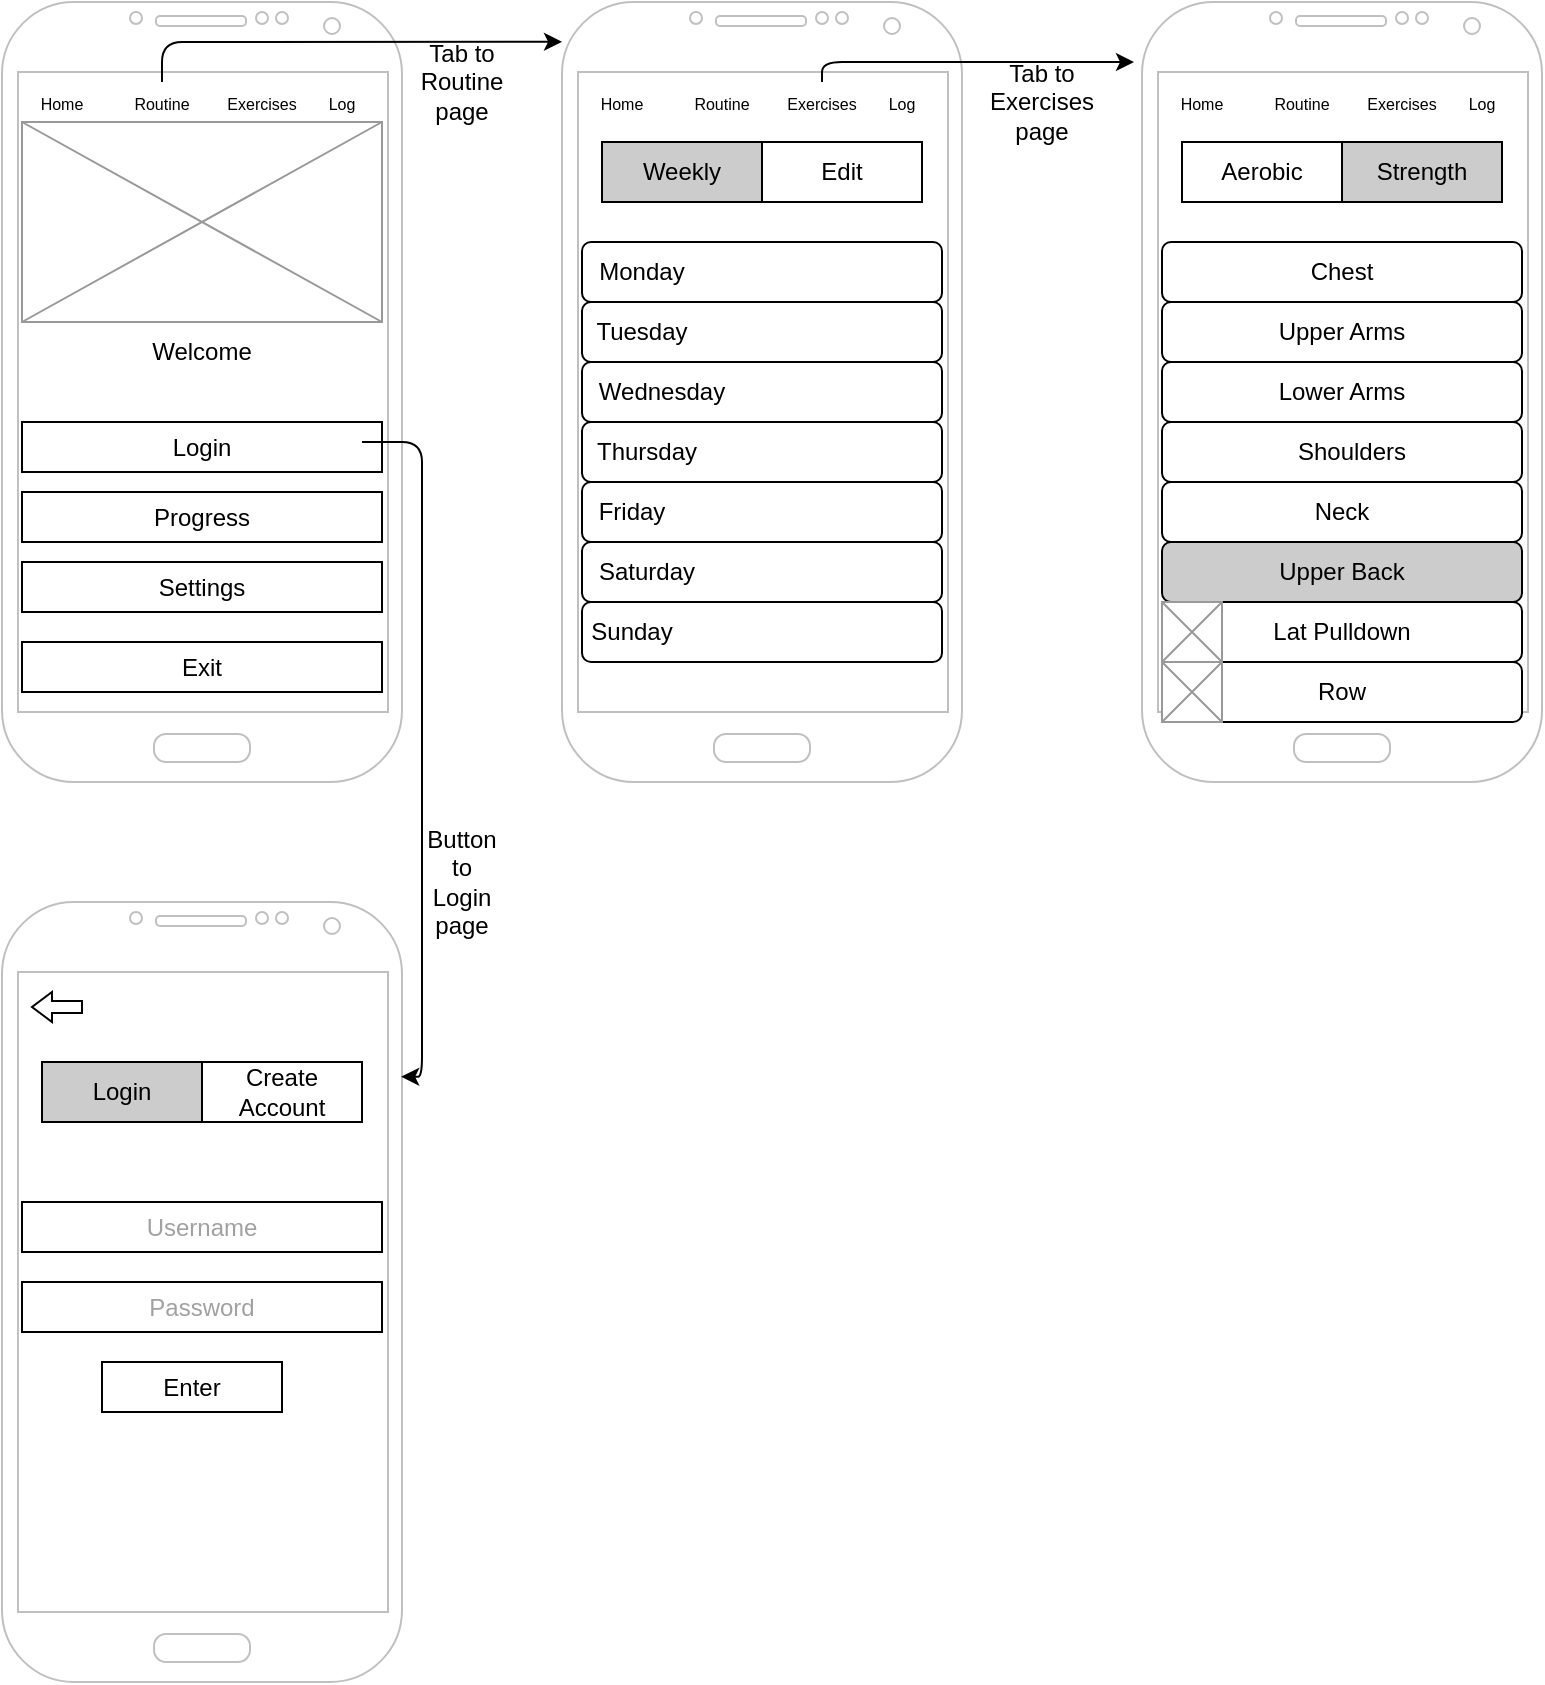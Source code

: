 <mxfile version="13.9.2" type="device"><diagram id="yyj4a_GFhiIdtkn01G0T" name="Page-1"><mxGraphModel dx="1024" dy="473" grid="1" gridSize="10" guides="1" tooltips="1" connect="1" arrows="1" fold="1" page="1" pageScale="1" pageWidth="826" pageHeight="1169" math="0" shadow="0"><root><mxCell id="0"/><mxCell id="1" parent="0"/><mxCell id="x_sBAjE_df_SxfjisF9D-69" value="" style="verticalLabelPosition=bottom;shadow=0;dashed=0;align=center;html=1;verticalAlign=top;strokeWidth=1;shape=mxgraph.mockup.graphics.simpleIcon;strokeColor=#999999;fillColor=#FFFFFF;" parent="1" vertex="1"><mxGeometry x="40" y="140" width="180" height="100" as="geometry"/></mxCell><mxCell id="x_sBAjE_df_SxfjisF9D-54" value="" style="rounded=1;whiteSpace=wrap;html=1;" parent="1" vertex="1"><mxGeometry x="320" y="260" width="180" height="30" as="geometry"/></mxCell><mxCell id="x_sBAjE_df_SxfjisF9D-60" value="Wednesday" style="text;html=1;strokeColor=none;fillColor=none;align=center;verticalAlign=middle;whiteSpace=wrap;rounded=0;" parent="1" vertex="1"><mxGeometry x="320" y="265" width="80" height="20" as="geometry"/></mxCell><mxCell id="x_sBAjE_df_SxfjisF9D-1" value="" style="verticalLabelPosition=bottom;verticalAlign=top;html=1;shadow=0;dashed=0;strokeWidth=1;shape=mxgraph.android.phone2;strokeColor=#c0c0c0;" parent="1" vertex="1"><mxGeometry x="30" y="80" width="200" height="390" as="geometry"/></mxCell><mxCell id="x_sBAjE_df_SxfjisF9D-2" value="" style="verticalLabelPosition=bottom;verticalAlign=top;html=1;shadow=0;dashed=0;strokeWidth=1;shape=mxgraph.android.phone2;strokeColor=#c0c0c0;" parent="1" vertex="1"><mxGeometry x="310" y="80" width="200" height="390" as="geometry"/></mxCell><mxCell id="x_sBAjE_df_SxfjisF9D-4" value="" style="verticalLabelPosition=bottom;verticalAlign=top;html=1;shadow=0;dashed=0;strokeWidth=1;shape=mxgraph.android.phone2;strokeColor=#c0c0c0;" parent="1" vertex="1"><mxGeometry x="600" y="80" width="200" height="390" as="geometry"/></mxCell><mxCell id="x_sBAjE_df_SxfjisF9D-5" value="" style="rounded=0;whiteSpace=wrap;html=1;" parent="1" vertex="1"><mxGeometry x="620" y="150" width="80" height="30" as="geometry"/></mxCell><mxCell id="x_sBAjE_df_SxfjisF9D-6" value="" style="rounded=0;whiteSpace=wrap;html=1;fillColor=#CCCCCC;" parent="1" vertex="1"><mxGeometry x="700" y="150" width="80" height="30" as="geometry"/></mxCell><mxCell id="x_sBAjE_df_SxfjisF9D-8" value="Aerobic" style="text;html=1;strokeColor=none;fillColor=none;align=center;verticalAlign=middle;whiteSpace=wrap;rounded=0;" parent="1" vertex="1"><mxGeometry x="630" y="155" width="60" height="20" as="geometry"/></mxCell><mxCell id="x_sBAjE_df_SxfjisF9D-12" value="Strength" style="text;html=1;strokeColor=none;fillColor=none;align=center;verticalAlign=middle;whiteSpace=wrap;rounded=0;" parent="1" vertex="1"><mxGeometry x="710" y="155" width="60" height="20" as="geometry"/></mxCell><mxCell id="x_sBAjE_df_SxfjisF9D-13" value="" style="rounded=1;whiteSpace=wrap;html=1;" parent="1" vertex="1"><mxGeometry x="610" y="200" width="180" height="30" as="geometry"/></mxCell><mxCell id="x_sBAjE_df_SxfjisF9D-14" value="" style="rounded=1;whiteSpace=wrap;html=1;" parent="1" vertex="1"><mxGeometry x="610" y="230" width="180" height="30" as="geometry"/></mxCell><mxCell id="x_sBAjE_df_SxfjisF9D-15" value="" style="rounded=1;whiteSpace=wrap;html=1;" parent="1" vertex="1"><mxGeometry x="610" y="260" width="180" height="30" as="geometry"/></mxCell><mxCell id="x_sBAjE_df_SxfjisF9D-16" value="" style="rounded=1;whiteSpace=wrap;html=1;" parent="1" vertex="1"><mxGeometry x="610" y="290" width="180" height="30" as="geometry"/></mxCell><mxCell id="x_sBAjE_df_SxfjisF9D-17" value="" style="rounded=1;whiteSpace=wrap;html=1;" parent="1" vertex="1"><mxGeometry x="610" y="320" width="180" height="30" as="geometry"/></mxCell><mxCell id="x_sBAjE_df_SxfjisF9D-18" value="Upper Back" style="rounded=1;whiteSpace=wrap;html=1;fillColor=#CCCCCC;" parent="1" vertex="1"><mxGeometry x="610" y="350" width="180" height="30" as="geometry"/></mxCell><mxCell id="x_sBAjE_df_SxfjisF9D-19" value="" style="rounded=1;whiteSpace=wrap;html=1;" parent="1" vertex="1"><mxGeometry x="610" y="380" width="180" height="30" as="geometry"/></mxCell><mxCell id="x_sBAjE_df_SxfjisF9D-20" value="" style="rounded=1;whiteSpace=wrap;html=1;" parent="1" vertex="1"><mxGeometry x="610" y="410" width="180" height="30" as="geometry"/></mxCell><mxCell id="x_sBAjE_df_SxfjisF9D-21" value="Chest" style="text;html=1;strokeColor=none;fillColor=none;align=center;verticalAlign=middle;whiteSpace=wrap;rounded=0;" parent="1" vertex="1"><mxGeometry x="680" y="205" width="40" height="20" as="geometry"/></mxCell><mxCell id="x_sBAjE_df_SxfjisF9D-22" value="Upper Arms" style="text;html=1;strokeColor=none;fillColor=none;align=center;verticalAlign=middle;whiteSpace=wrap;rounded=0;" parent="1" vertex="1"><mxGeometry x="660" y="235" width="80" height="20" as="geometry"/></mxCell><mxCell id="x_sBAjE_df_SxfjisF9D-23" value="Lower Arms" style="text;html=1;strokeColor=none;fillColor=none;align=center;verticalAlign=middle;whiteSpace=wrap;rounded=0;" parent="1" vertex="1"><mxGeometry x="660" y="265" width="80" height="20" as="geometry"/></mxCell><mxCell id="x_sBAjE_df_SxfjisF9D-24" value="Shoulders" style="text;html=1;strokeColor=none;fillColor=none;align=center;verticalAlign=middle;whiteSpace=wrap;rounded=0;" parent="1" vertex="1"><mxGeometry x="670" y="295" width="70" height="20" as="geometry"/></mxCell><mxCell id="x_sBAjE_df_SxfjisF9D-25" value="Neck" style="text;html=1;strokeColor=none;fillColor=none;align=center;verticalAlign=middle;whiteSpace=wrap;rounded=0;" parent="1" vertex="1"><mxGeometry x="660" y="325" width="80" height="20" as="geometry"/></mxCell><mxCell id="x_sBAjE_df_SxfjisF9D-31" value="&lt;font style=&quot;font-size: 8px&quot;&gt;Home&lt;/font&gt;" style="text;html=1;strokeColor=none;fillColor=none;align=center;verticalAlign=middle;whiteSpace=wrap;rounded=0;" parent="1" vertex="1"><mxGeometry x="40" y="120" width="40" height="20" as="geometry"/></mxCell><mxCell id="x_sBAjE_df_SxfjisF9D-32" value="&lt;font style=&quot;font-size: 8px&quot;&gt;Routine&lt;/font&gt;" style="text;html=1;strokeColor=none;fillColor=none;align=center;verticalAlign=middle;whiteSpace=wrap;rounded=0;" parent="1" vertex="1"><mxGeometry x="90" y="120" width="40" height="20" as="geometry"/></mxCell><mxCell id="x_sBAjE_df_SxfjisF9D-33" value="&lt;font style=&quot;font-size: 8px&quot;&gt;Exercises&lt;/font&gt;" style="text;html=1;strokeColor=none;fillColor=none;align=center;verticalAlign=middle;whiteSpace=wrap;rounded=0;" parent="1" vertex="1"><mxGeometry x="140" y="120" width="40" height="20" as="geometry"/></mxCell><mxCell id="x_sBAjE_df_SxfjisF9D-34" value="&lt;font style=&quot;font-size: 8px&quot;&gt;Log&lt;/font&gt;" style="text;html=1;strokeColor=none;fillColor=none;align=center;verticalAlign=middle;whiteSpace=wrap;rounded=0;" parent="1" vertex="1"><mxGeometry x="180" y="120" width="40" height="20" as="geometry"/></mxCell><mxCell id="x_sBAjE_df_SxfjisF9D-36" value="&lt;font style=&quot;font-size: 8px&quot;&gt;Home&lt;/font&gt;" style="text;html=1;strokeColor=none;fillColor=none;align=center;verticalAlign=middle;whiteSpace=wrap;rounded=0;" parent="1" vertex="1"><mxGeometry x="320" y="120" width="40" height="20" as="geometry"/></mxCell><mxCell id="x_sBAjE_df_SxfjisF9D-37" value="&lt;font style=&quot;font-size: 8px&quot;&gt;Routine&lt;/font&gt;" style="text;html=1;strokeColor=none;fillColor=none;align=center;verticalAlign=middle;whiteSpace=wrap;rounded=0;" parent="1" vertex="1"><mxGeometry x="370" y="120" width="40" height="20" as="geometry"/></mxCell><mxCell id="x_sBAjE_df_SxfjisF9D-38" value="&lt;font style=&quot;font-size: 8px&quot;&gt;Exercises&lt;/font&gt;" style="text;html=1;strokeColor=none;fillColor=none;align=center;verticalAlign=middle;whiteSpace=wrap;rounded=0;" parent="1" vertex="1"><mxGeometry x="420" y="120" width="40" height="20" as="geometry"/></mxCell><mxCell id="x_sBAjE_df_SxfjisF9D-39" value="&lt;font style=&quot;font-size: 8px&quot;&gt;Log&lt;/font&gt;" style="text;html=1;strokeColor=none;fillColor=none;align=center;verticalAlign=middle;whiteSpace=wrap;rounded=0;" parent="1" vertex="1"><mxGeometry x="460" y="120" width="40" height="20" as="geometry"/></mxCell><mxCell id="x_sBAjE_df_SxfjisF9D-40" value="&lt;font style=&quot;font-size: 8px&quot;&gt;Home&lt;/font&gt;" style="text;html=1;strokeColor=none;fillColor=none;align=center;verticalAlign=middle;whiteSpace=wrap;rounded=0;" parent="1" vertex="1"><mxGeometry x="610" y="120" width="40" height="20" as="geometry"/></mxCell><mxCell id="x_sBAjE_df_SxfjisF9D-41" value="&lt;font style=&quot;font-size: 8px&quot;&gt;Routine&lt;/font&gt;" style="text;html=1;strokeColor=none;fillColor=none;align=center;verticalAlign=middle;whiteSpace=wrap;rounded=0;" parent="1" vertex="1"><mxGeometry x="660" y="120" width="40" height="20" as="geometry"/></mxCell><mxCell id="x_sBAjE_df_SxfjisF9D-42" value="&lt;font style=&quot;font-size: 8px&quot;&gt;Exercises&lt;/font&gt;" style="text;html=1;strokeColor=none;fillColor=none;align=center;verticalAlign=middle;whiteSpace=wrap;rounded=0;" parent="1" vertex="1"><mxGeometry x="710" y="120" width="40" height="20" as="geometry"/></mxCell><mxCell id="x_sBAjE_df_SxfjisF9D-43" value="&lt;font style=&quot;font-size: 8px&quot;&gt;Log&lt;/font&gt;" style="text;html=1;strokeColor=none;fillColor=none;align=center;verticalAlign=middle;whiteSpace=wrap;rounded=0;" parent="1" vertex="1"><mxGeometry x="750" y="120" width="40" height="20" as="geometry"/></mxCell><mxCell id="x_sBAjE_df_SxfjisF9D-44" value="Lat Pulldown" style="text;html=1;strokeColor=none;fillColor=none;align=center;verticalAlign=middle;whiteSpace=wrap;rounded=0;" parent="1" vertex="1"><mxGeometry x="660" y="385" width="80" height="20" as="geometry"/></mxCell><mxCell id="x_sBAjE_df_SxfjisF9D-45" value="Row" style="text;html=1;strokeColor=none;fillColor=none;align=center;verticalAlign=middle;whiteSpace=wrap;rounded=0;" parent="1" vertex="1"><mxGeometry x="680" y="415" width="40" height="20" as="geometry"/></mxCell><mxCell id="x_sBAjE_df_SxfjisF9D-46" value="" style="verticalLabelPosition=bottom;shadow=0;dashed=0;align=center;html=1;verticalAlign=top;strokeWidth=1;shape=mxgraph.mockup.graphics.simpleIcon;strokeColor=#999999;fillColor=#ffffff;" parent="1" vertex="1"><mxGeometry x="610" y="380" width="30" height="30" as="geometry"/></mxCell><mxCell id="x_sBAjE_df_SxfjisF9D-47" value="" style="verticalLabelPosition=bottom;shadow=0;dashed=0;align=center;html=1;verticalAlign=top;strokeWidth=1;shape=mxgraph.mockup.graphics.simpleIcon;strokeColor=#999999;fillColor=#ffffff;" parent="1" vertex="1"><mxGeometry x="610" y="410" width="30" height="30" as="geometry"/></mxCell><mxCell id="x_sBAjE_df_SxfjisF9D-48" value="" style="rounded=0;whiteSpace=wrap;html=1;fillColor=#CCCCCC;" parent="1" vertex="1"><mxGeometry x="330" y="150" width="80" height="30" as="geometry"/></mxCell><mxCell id="x_sBAjE_df_SxfjisF9D-49" value="" style="rounded=0;whiteSpace=wrap;html=1;fillColor=#FFFFFF;" parent="1" vertex="1"><mxGeometry x="410" y="150" width="80" height="30" as="geometry"/></mxCell><mxCell id="x_sBAjE_df_SxfjisF9D-50" value="Weekly" style="text;html=1;strokeColor=none;fillColor=none;align=center;verticalAlign=middle;whiteSpace=wrap;rounded=0;" parent="1" vertex="1"><mxGeometry x="340" y="155" width="60" height="20" as="geometry"/></mxCell><mxCell id="x_sBAjE_df_SxfjisF9D-51" value="Edit" style="text;html=1;strokeColor=none;fillColor=none;align=center;verticalAlign=middle;whiteSpace=wrap;rounded=0;" parent="1" vertex="1"><mxGeometry x="420" y="155" width="60" height="20" as="geometry"/></mxCell><mxCell id="x_sBAjE_df_SxfjisF9D-52" value="" style="rounded=1;whiteSpace=wrap;html=1;" parent="1" vertex="1"><mxGeometry x="320" y="200" width="180" height="30" as="geometry"/></mxCell><mxCell id="x_sBAjE_df_SxfjisF9D-53" value="" style="rounded=1;whiteSpace=wrap;html=1;" parent="1" vertex="1"><mxGeometry x="320" y="230" width="180" height="30" as="geometry"/></mxCell><mxCell id="x_sBAjE_df_SxfjisF9D-55" value="" style="rounded=1;whiteSpace=wrap;html=1;" parent="1" vertex="1"><mxGeometry x="320" y="290" width="180" height="30" as="geometry"/></mxCell><mxCell id="x_sBAjE_df_SxfjisF9D-56" value="" style="rounded=1;whiteSpace=wrap;html=1;" parent="1" vertex="1"><mxGeometry x="320" y="320" width="180" height="30" as="geometry"/></mxCell><mxCell id="x_sBAjE_df_SxfjisF9D-58" value="Monday" style="text;html=1;strokeColor=none;fillColor=none;align=center;verticalAlign=middle;whiteSpace=wrap;rounded=0;" parent="1" vertex="1"><mxGeometry x="315" y="205" width="70" height="20" as="geometry"/></mxCell><mxCell id="x_sBAjE_df_SxfjisF9D-59" value="Tuesday" style="text;html=1;strokeColor=none;fillColor=none;align=center;verticalAlign=middle;whiteSpace=wrap;rounded=0;" parent="1" vertex="1"><mxGeometry x="310" y="235" width="80" height="20" as="geometry"/></mxCell><mxCell id="x_sBAjE_df_SxfjisF9D-61" value="Thursday" style="text;html=1;strokeColor=none;fillColor=none;align=center;verticalAlign=middle;whiteSpace=wrap;rounded=0;" parent="1" vertex="1"><mxGeometry x="320" y="295" width="65" height="20" as="geometry"/></mxCell><mxCell id="x_sBAjE_df_SxfjisF9D-62" value="Friday" style="text;html=1;strokeColor=none;fillColor=none;align=center;verticalAlign=middle;whiteSpace=wrap;rounded=0;" parent="1" vertex="1"><mxGeometry x="305" y="325" width="80" height="20" as="geometry"/></mxCell><mxCell id="x_sBAjE_df_SxfjisF9D-65" value="" style="rounded=1;whiteSpace=wrap;html=1;" parent="1" vertex="1"><mxGeometry x="320" y="350" width="180" height="30" as="geometry"/></mxCell><mxCell id="x_sBAjE_df_SxfjisF9D-66" value="" style="rounded=1;whiteSpace=wrap;html=1;" parent="1" vertex="1"><mxGeometry x="320" y="380" width="180" height="30" as="geometry"/></mxCell><mxCell id="x_sBAjE_df_SxfjisF9D-67" value="Saturday" style="text;html=1;strokeColor=none;fillColor=none;align=center;verticalAlign=middle;whiteSpace=wrap;rounded=0;" parent="1" vertex="1"><mxGeometry x="320" y="355" width="65" height="20" as="geometry"/></mxCell><mxCell id="x_sBAjE_df_SxfjisF9D-68" value="Sunday" style="text;html=1;strokeColor=none;fillColor=none;align=center;verticalAlign=middle;whiteSpace=wrap;rounded=0;" parent="1" vertex="1"><mxGeometry x="305" y="385" width="80" height="20" as="geometry"/></mxCell><mxCell id="x_sBAjE_df_SxfjisF9D-70" value="Welcome" style="text;html=1;strokeColor=none;fillColor=none;align=center;verticalAlign=middle;whiteSpace=wrap;rounded=0;" parent="1" vertex="1"><mxGeometry x="40" y="245" width="180" height="20" as="geometry"/></mxCell><mxCell id="x_sBAjE_df_SxfjisF9D-72" value="Login" style="rounded=0;whiteSpace=wrap;html=1;fillColor=#FFFFFF;" parent="1" vertex="1"><mxGeometry x="40" y="290" width="180" height="25" as="geometry"/></mxCell><mxCell id="x_sBAjE_df_SxfjisF9D-74" value="Progress" style="rounded=0;whiteSpace=wrap;html=1;fillColor=#FFFFFF;" parent="1" vertex="1"><mxGeometry x="40" y="325" width="180" height="25" as="geometry"/></mxCell><mxCell id="x_sBAjE_df_SxfjisF9D-75" value="Settings" style="rounded=0;whiteSpace=wrap;html=1;fillColor=#FFFFFF;" parent="1" vertex="1"><mxGeometry x="40" y="360" width="180" height="25" as="geometry"/></mxCell><mxCell id="x_sBAjE_df_SxfjisF9D-76" value="Exit" style="rounded=0;whiteSpace=wrap;html=1;fillColor=#FFFFFF;" parent="1" vertex="1"><mxGeometry x="40" y="400" width="180" height="25" as="geometry"/></mxCell><mxCell id="dMJF1xDgDjPdw9f6WoY7-5" value="" style="endArrow=classic;html=1;exitX=0.5;exitY=0;exitDx=0;exitDy=0;entryX=0;entryY=0.051;entryDx=0;entryDy=0;entryPerimeter=0;" parent="1" source="x_sBAjE_df_SxfjisF9D-32" target="x_sBAjE_df_SxfjisF9D-2" edge="1"><mxGeometry width="50" height="50" relative="1" as="geometry"><mxPoint x="390" y="300" as="sourcePoint"/><mxPoint x="440" y="250" as="targetPoint"/><Array as="points"><mxPoint x="110" y="100"/></Array></mxGeometry></mxCell><mxCell id="dMJF1xDgDjPdw9f6WoY7-6" value="" style="endArrow=classic;html=1;exitX=0.5;exitY=0;exitDx=0;exitDy=0;" parent="1" source="x_sBAjE_df_SxfjisF9D-38" edge="1"><mxGeometry width="50" height="50" relative="1" as="geometry"><mxPoint x="390" y="300" as="sourcePoint"/><mxPoint x="596" y="110" as="targetPoint"/><Array as="points"><mxPoint x="440" y="110"/></Array></mxGeometry></mxCell><mxCell id="34IbUKFVblnLlQpTsV9P-1" value="" style="verticalLabelPosition=bottom;verticalAlign=top;html=1;shadow=0;dashed=0;strokeWidth=1;shape=mxgraph.android.phone2;strokeColor=#c0c0c0;" vertex="1" parent="1"><mxGeometry x="30" y="530" width="200" height="390" as="geometry"/></mxCell><mxCell id="34IbUKFVblnLlQpTsV9P-6" value="&lt;font color=&quot;#a1a1a1&quot;&gt;Username&lt;/font&gt;" style="rounded=0;whiteSpace=wrap;html=1;fillColor=#FFFFFF;" vertex="1" parent="1"><mxGeometry x="40" y="680" width="180" height="25" as="geometry"/></mxCell><mxCell id="34IbUKFVblnLlQpTsV9P-7" value="&lt;font color=&quot;#a1a1a1&quot;&gt;Password&lt;/font&gt;" style="rounded=0;whiteSpace=wrap;html=1;fillColor=#FFFFFF;" vertex="1" parent="1"><mxGeometry x="40" y="720" width="180" height="25" as="geometry"/></mxCell><mxCell id="34IbUKFVblnLlQpTsV9P-8" value="Enter" style="rounded=0;whiteSpace=wrap;html=1;fillColor=#FFFFFF;" vertex="1" parent="1"><mxGeometry x="80" y="760" width="90" height="25" as="geometry"/></mxCell><mxCell id="34IbUKFVblnLlQpTsV9P-9" value="" style="rounded=0;whiteSpace=wrap;html=1;fillColor=#CCCCCC;" vertex="1" parent="1"><mxGeometry x="50" y="610" width="80" height="30" as="geometry"/></mxCell><mxCell id="34IbUKFVblnLlQpTsV9P-10" value="" style="rounded=0;whiteSpace=wrap;html=1;fillColor=#FFFFFF;" vertex="1" parent="1"><mxGeometry x="130" y="610" width="80" height="30" as="geometry"/></mxCell><mxCell id="34IbUKFVblnLlQpTsV9P-11" value="Login" style="text;html=1;strokeColor=none;fillColor=none;align=center;verticalAlign=middle;whiteSpace=wrap;rounded=0;" vertex="1" parent="1"><mxGeometry x="60" y="615" width="60" height="20" as="geometry"/></mxCell><mxCell id="34IbUKFVblnLlQpTsV9P-12" value="Create&lt;br&gt;Account" style="text;html=1;strokeColor=none;fillColor=none;align=center;verticalAlign=middle;whiteSpace=wrap;rounded=0;" vertex="1" parent="1"><mxGeometry x="140" y="615" width="60" height="20" as="geometry"/></mxCell><mxCell id="34IbUKFVblnLlQpTsV9P-14" value="" style="edgeStyle=segmentEdgeStyle;endArrow=classic;html=1;entryX=0.998;entryY=0.224;entryDx=0;entryDy=0;entryPerimeter=0;" edge="1" parent="1" target="34IbUKFVblnLlQpTsV9P-1"><mxGeometry width="50" height="50" relative="1" as="geometry"><mxPoint x="210" y="300" as="sourcePoint"/><mxPoint x="240" y="620" as="targetPoint"/><Array as="points"><mxPoint x="240" y="300"/><mxPoint x="240" y="617"/></Array></mxGeometry></mxCell><mxCell id="34IbUKFVblnLlQpTsV9P-15" value="Tab to Routine page" style="text;html=1;strokeColor=none;fillColor=none;align=center;verticalAlign=middle;whiteSpace=wrap;rounded=0;" vertex="1" parent="1"><mxGeometry x="240" y="110" width="40" height="20" as="geometry"/></mxCell><mxCell id="34IbUKFVblnLlQpTsV9P-16" value="Tab to Exercises page" style="text;html=1;strokeColor=none;fillColor=none;align=center;verticalAlign=middle;whiteSpace=wrap;rounded=0;" vertex="1" parent="1"><mxGeometry x="530" y="120" width="40" height="20" as="geometry"/></mxCell><mxCell id="34IbUKFVblnLlQpTsV9P-17" value="Button to Login page" style="text;html=1;strokeColor=none;fillColor=none;align=center;verticalAlign=middle;whiteSpace=wrap;rounded=0;" vertex="1" parent="1"><mxGeometry x="240" y="510" width="40" height="20" as="geometry"/></mxCell><mxCell id="34IbUKFVblnLlQpTsV9P-25" value="" style="html=1;outlineConnect=0;whiteSpace=wrap;shape=mxgraph.archimate3.process;direction=west;fillColor=#FFFFFF;" vertex="1" parent="1"><mxGeometry x="45" y="575" width="25" height="15" as="geometry"/></mxCell></root></mxGraphModel></diagram></mxfile>